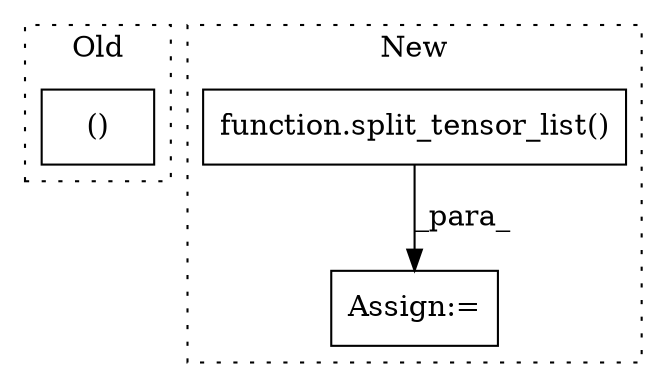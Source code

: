 digraph G {
subgraph cluster0 {
1 [label="()" a="54" s="2233" l="94" shape="box"];
label = "Old";
style="dotted";
}
subgraph cluster1 {
2 [label="function.split_tensor_list()" a="75" s="2493,2514" l="18,1" shape="box"];
3 [label="Assign:=" a="68" s="2490" l="3" shape="box"];
label = "New";
style="dotted";
}
2 -> 3 [label="_para_"];
}